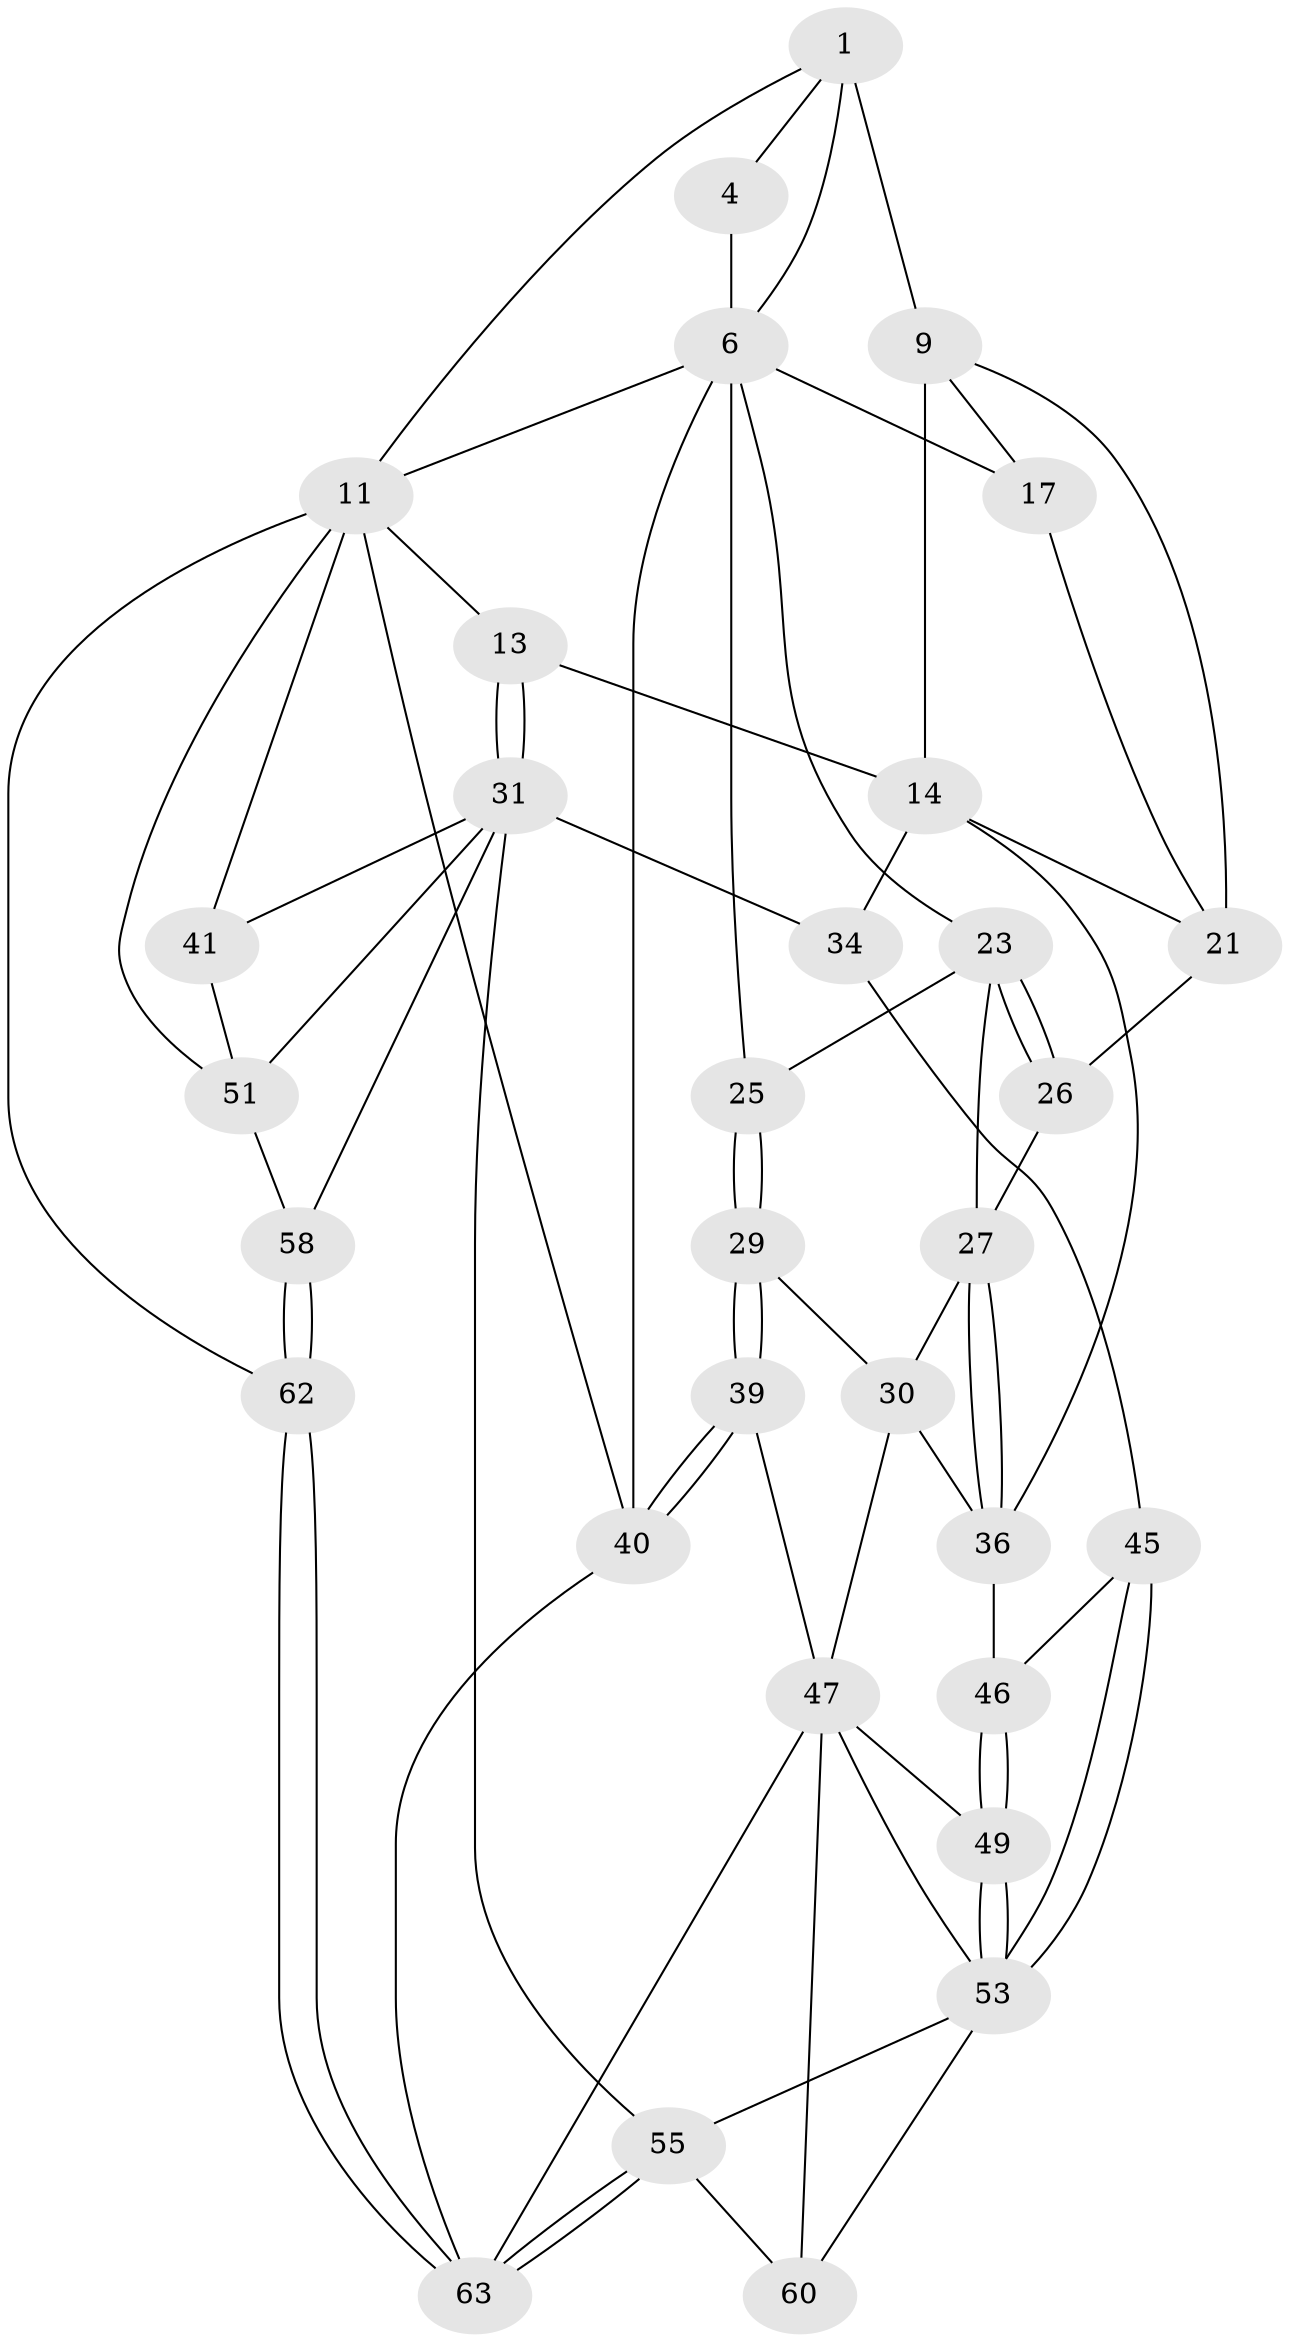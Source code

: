 // original degree distribution, {3: 0.03125, 4: 0.25, 5: 0.5, 6: 0.21875}
// Generated by graph-tools (version 1.1) at 2025/17/03/09/25 04:17:07]
// undirected, 32 vertices, 74 edges
graph export_dot {
graph [start="1"]
  node [color=gray90,style=filled];
  1 [pos="+0.4312081122318687+0.07056326801834406",super="+5+2"];
  4 [pos="+0.40394761965064746+0"];
  6 [pos="+0.30539690199994945+0.11305472672850066",super="+7+18"];
  9 [pos="+0.516740211534864+0.12319128419347358",super="+15+10"];
  11 [pos="+1+0",super="+12+43"];
  13 [pos="+0.8474576736943111+0.11222543839144451"];
  14 [pos="+0.7387197252786069+0.17973342121628216",super="+20"];
  17 [pos="+0.4386313964485227+0.2291570444519818"];
  21 [pos="+0.5480961966352271+0.38835149714469674",super="+22"];
  23 [pos="+0.3260345325035144+0.26621572852216346",super="+24"];
  25 [pos="+0+0"];
  26 [pos="+0.3418220638919948+0.32375984796452123"];
  27 [pos="+0.3153312995887406+0.34988167186664326",super="+28"];
  29 [pos="+0+0.2249330941567261"];
  30 [pos="+0.10831984069694145+0.4034097744245349",super="+38"];
  31 [pos="+0.7650107731723346+0.5345837542300707",super="+32"];
  34 [pos="+0.5684519237204636+0.5026063771386882"];
  36 [pos="+0.3185979958687307+0.4522387783581306",super="+37"];
  39 [pos="+0+0.7923126445056846"];
  40 [pos="+0+1"];
  41 [pos="+1+0.4729818792454058",super="+42"];
  45 [pos="+0.5199088363026889+0.5515589362673738"];
  46 [pos="+0.3617894931193945+0.5956003427378834"];
  47 [pos="+0.15778559709553355+0.5312388474403437",super="+50+48"];
  49 [pos="+0.3317970037752959+0.6378425364696684"];
  51 [pos="+0.8472079806307096+0.8395918400677304",super="+52"];
  53 [pos="+0.4836978117910912+0.7733847730181105",super="+57"];
  55 [pos="+0.5172120687934798+0.8611455746980509",super="+56"];
  58 [pos="+0.6885756318080885+0.8430662120770089"];
  60 [pos="+0.18202797445799362+0.7982930996118199"];
  62 [pos="+0.6825300197782479+1"];
  63 [pos="+0.38048559439610785+1",super="+64"];
  1 -- 6;
  1 -- 11;
  1 -- 4;
  1 -- 9 [weight=2];
  4 -- 6;
  6 -- 40;
  6 -- 25;
  6 -- 11;
  6 -- 17;
  6 -- 23;
  9 -- 21;
  9 -- 14;
  9 -- 17;
  11 -- 41 [weight=2];
  11 -- 13;
  11 -- 51;
  11 -- 40;
  11 -- 62;
  13 -- 14;
  13 -- 31;
  13 -- 31;
  14 -- 34;
  14 -- 36;
  14 -- 21;
  17 -- 21;
  21 -- 26;
  23 -- 26;
  23 -- 26;
  23 -- 25;
  23 -- 27;
  25 -- 29;
  25 -- 29;
  26 -- 27;
  27 -- 36;
  27 -- 36;
  27 -- 30;
  29 -- 30;
  29 -- 39;
  29 -- 39;
  30 -- 47;
  30 -- 36;
  31 -- 41;
  31 -- 34;
  31 -- 51;
  31 -- 55;
  31 -- 58;
  34 -- 45;
  36 -- 46;
  39 -- 40;
  39 -- 40;
  39 -- 47;
  40 -- 63;
  41 -- 51;
  45 -- 46;
  45 -- 53;
  45 -- 53;
  46 -- 49;
  46 -- 49;
  47 -- 49;
  47 -- 53;
  47 -- 63;
  47 -- 60;
  49 -- 53;
  49 -- 53;
  51 -- 58;
  53 -- 60;
  53 -- 55;
  55 -- 63;
  55 -- 63;
  55 -- 60;
  58 -- 62;
  58 -- 62;
  62 -- 63;
  62 -- 63;
}
